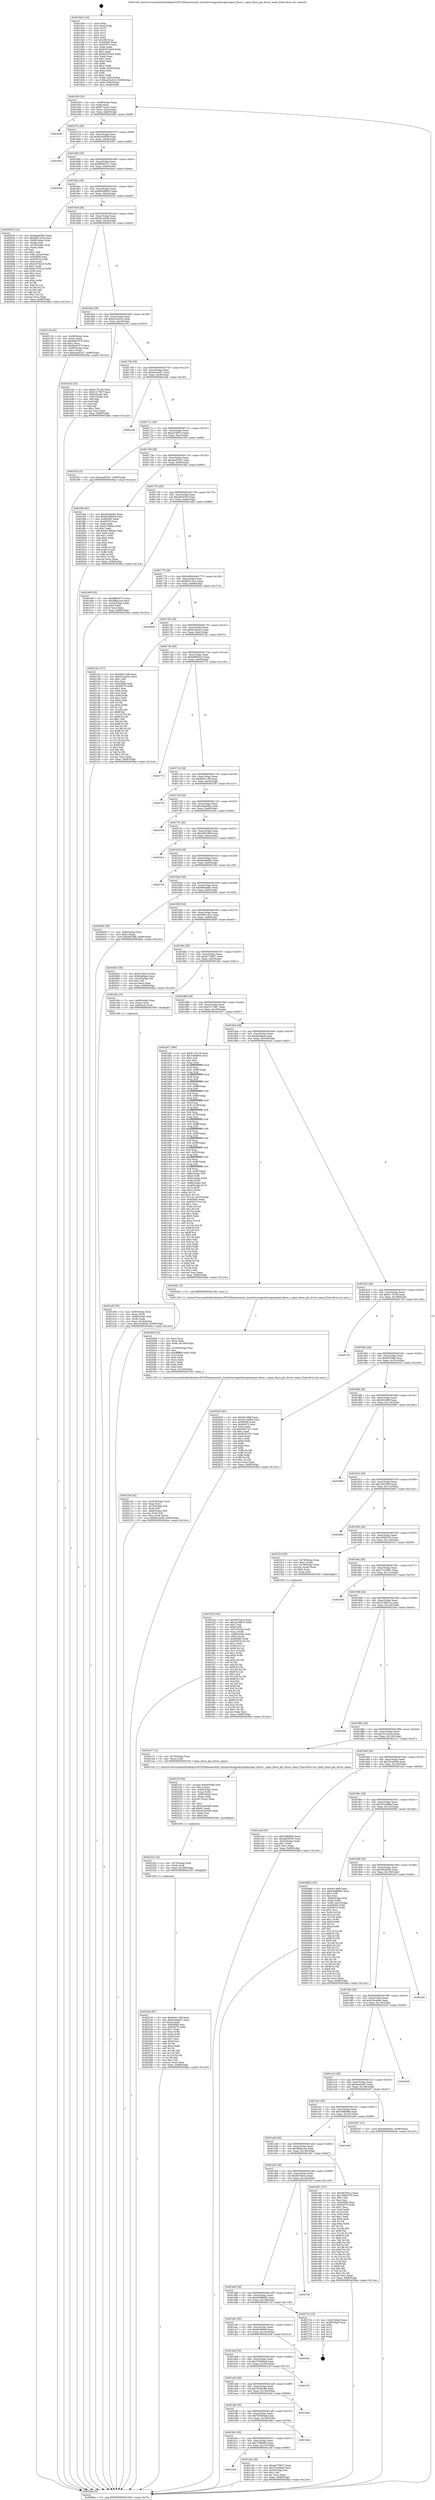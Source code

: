digraph "0x4015e0" {
  label = "0x4015e0 (/mnt/c/Users/mathe/Desktop/tcc/POCII/binaries/extr_linuxdriversgpudrmvgemvgem_fence.c_vgem_fence_get_driver_name_Final-ollvm.out::main(0))"
  labelloc = "t"
  node[shape=record]

  Entry [label="",width=0.3,height=0.3,shape=circle,fillcolor=black,style=filled]
  "0x401654" [label="{
     0x401654 [32]\l
     | [instrs]\l
     &nbsp;&nbsp;0x401654 \<+6\>: mov -0x98(%rbp),%eax\l
     &nbsp;&nbsp;0x40165a \<+2\>: mov %eax,%ecx\l
     &nbsp;&nbsp;0x40165c \<+6\>: sub $0x877eca01,%ecx\l
     &nbsp;&nbsp;0x401662 \<+6\>: mov %eax,-0xac(%rbp)\l
     &nbsp;&nbsp;0x401668 \<+6\>: mov %ecx,-0xb0(%rbp)\l
     &nbsp;&nbsp;0x40166e \<+6\>: je 00000000004024d9 \<main+0xef9\>\l
  }"]
  "0x4024d9" [label="{
     0x4024d9\l
  }", style=dashed]
  "0x401674" [label="{
     0x401674 [28]\l
     | [instrs]\l
     &nbsp;&nbsp;0x401674 \<+5\>: jmp 0000000000401679 \<main+0x99\>\l
     &nbsp;&nbsp;0x401679 \<+6\>: mov -0xac(%rbp),%eax\l
     &nbsp;&nbsp;0x40167f \<+5\>: sub $0x8ce05938,%eax\l
     &nbsp;&nbsp;0x401684 \<+6\>: mov %eax,-0xb4(%rbp)\l
     &nbsp;&nbsp;0x40168a \<+6\>: je 0000000000402562 \<main+0xf82\>\l
  }"]
  Exit [label="",width=0.3,height=0.3,shape=circle,fillcolor=black,style=filled,peripheries=2]
  "0x402562" [label="{
     0x402562\l
  }", style=dashed]
  "0x401690" [label="{
     0x401690 [28]\l
     | [instrs]\l
     &nbsp;&nbsp;0x401690 \<+5\>: jmp 0000000000401695 \<main+0xb5\>\l
     &nbsp;&nbsp;0x401695 \<+6\>: mov -0xac(%rbp),%eax\l
     &nbsp;&nbsp;0x40169b \<+5\>: sub $0x989047c7,%eax\l
     &nbsp;&nbsp;0x4016a0 \<+6\>: mov %eax,-0xb8(%rbp)\l
     &nbsp;&nbsp;0x4016a6 \<+6\>: je 00000000004024ca \<main+0xeea\>\l
  }"]
  "0x402240" [label="{
     0x402240 [87]\l
     | [instrs]\l
     &nbsp;&nbsp;0x402240 \<+5\>: mov $0xbfcb1198,%eax\l
     &nbsp;&nbsp;0x402245 \<+5\>: mov $0x4ecbeb67,%ecx\l
     &nbsp;&nbsp;0x40224a \<+2\>: xor %edx,%edx\l
     &nbsp;&nbsp;0x40224c \<+7\>: mov 0x405060,%esi\l
     &nbsp;&nbsp;0x402253 \<+8\>: mov 0x405070,%r8d\l
     &nbsp;&nbsp;0x40225b \<+3\>: sub $0x1,%edx\l
     &nbsp;&nbsp;0x40225e \<+3\>: mov %esi,%r9d\l
     &nbsp;&nbsp;0x402261 \<+3\>: add %edx,%r9d\l
     &nbsp;&nbsp;0x402264 \<+4\>: imul %r9d,%esi\l
     &nbsp;&nbsp;0x402268 \<+3\>: and $0x1,%esi\l
     &nbsp;&nbsp;0x40226b \<+3\>: cmp $0x0,%esi\l
     &nbsp;&nbsp;0x40226e \<+4\>: sete %r10b\l
     &nbsp;&nbsp;0x402272 \<+4\>: cmp $0xa,%r8d\l
     &nbsp;&nbsp;0x402276 \<+4\>: setl %r11b\l
     &nbsp;&nbsp;0x40227a \<+3\>: mov %r10b,%bl\l
     &nbsp;&nbsp;0x40227d \<+3\>: and %r11b,%bl\l
     &nbsp;&nbsp;0x402280 \<+3\>: xor %r11b,%r10b\l
     &nbsp;&nbsp;0x402283 \<+3\>: or %r10b,%bl\l
     &nbsp;&nbsp;0x402286 \<+3\>: test $0x1,%bl\l
     &nbsp;&nbsp;0x402289 \<+3\>: cmovne %ecx,%eax\l
     &nbsp;&nbsp;0x40228c \<+6\>: mov %eax,-0x98(%rbp)\l
     &nbsp;&nbsp;0x402292 \<+5\>: jmp 00000000004028ae \<main+0x12ce\>\l
  }"]
  "0x4024ca" [label="{
     0x4024ca\l
  }", style=dashed]
  "0x4016ac" [label="{
     0x4016ac [28]\l
     | [instrs]\l
     &nbsp;&nbsp;0x4016ac \<+5\>: jmp 00000000004016b1 \<main+0xd1\>\l
     &nbsp;&nbsp;0x4016b1 \<+6\>: mov -0xac(%rbp),%eax\l
     &nbsp;&nbsp;0x4016b7 \<+5\>: sub $0x9b3d8628,%eax\l
     &nbsp;&nbsp;0x4016bc \<+6\>: mov %eax,-0xbc(%rbp)\l
     &nbsp;&nbsp;0x4016c2 \<+6\>: je 0000000000402039 \<main+0xa59\>\l
  }"]
  "0x40222e" [label="{
     0x40222e [18]\l
     | [instrs]\l
     &nbsp;&nbsp;0x40222e \<+4\>: mov -0x70(%rbp),%rdi\l
     &nbsp;&nbsp;0x402232 \<+3\>: mov (%rdi),%rdi\l
     &nbsp;&nbsp;0x402235 \<+6\>: mov %eax,-0x168(%rbp)\l
     &nbsp;&nbsp;0x40223b \<+5\>: call 0000000000401030 \<free@plt\>\l
     | [calls]\l
     &nbsp;&nbsp;0x401030 \{1\} (unknown)\l
  }"]
  "0x402039" [label="{
     0x402039 [122]\l
     | [instrs]\l
     &nbsp;&nbsp;0x402039 \<+5\>: mov $0xd4ad8392,%eax\l
     &nbsp;&nbsp;0x40203e \<+5\>: mov $0xd991181e,%ecx\l
     &nbsp;&nbsp;0x402043 \<+4\>: mov -0x68(%rbp),%rdx\l
     &nbsp;&nbsp;0x402047 \<+2\>: mov (%rdx),%esi\l
     &nbsp;&nbsp;0x402049 \<+4\>: mov -0x78(%rbp),%rdx\l
     &nbsp;&nbsp;0x40204d \<+2\>: cmp (%rdx),%esi\l
     &nbsp;&nbsp;0x40204f \<+4\>: setl %dil\l
     &nbsp;&nbsp;0x402053 \<+4\>: and $0x1,%dil\l
     &nbsp;&nbsp;0x402057 \<+4\>: mov %dil,-0x2e(%rbp)\l
     &nbsp;&nbsp;0x40205b \<+7\>: mov 0x405060,%esi\l
     &nbsp;&nbsp;0x402062 \<+8\>: mov 0x405070,%r8d\l
     &nbsp;&nbsp;0x40206a \<+3\>: mov %esi,%r9d\l
     &nbsp;&nbsp;0x40206d \<+7\>: sub $0xd107bc32,%r9d\l
     &nbsp;&nbsp;0x402074 \<+4\>: sub $0x1,%r9d\l
     &nbsp;&nbsp;0x402078 \<+7\>: add $0xd107bc32,%r9d\l
     &nbsp;&nbsp;0x40207f \<+4\>: imul %r9d,%esi\l
     &nbsp;&nbsp;0x402083 \<+3\>: and $0x1,%esi\l
     &nbsp;&nbsp;0x402086 \<+3\>: cmp $0x0,%esi\l
     &nbsp;&nbsp;0x402089 \<+4\>: sete %dil\l
     &nbsp;&nbsp;0x40208d \<+4\>: cmp $0xa,%r8d\l
     &nbsp;&nbsp;0x402091 \<+4\>: setl %r10b\l
     &nbsp;&nbsp;0x402095 \<+3\>: mov %dil,%r11b\l
     &nbsp;&nbsp;0x402098 \<+3\>: and %r10b,%r11b\l
     &nbsp;&nbsp;0x40209b \<+3\>: xor %r10b,%dil\l
     &nbsp;&nbsp;0x40209e \<+3\>: or %dil,%r11b\l
     &nbsp;&nbsp;0x4020a1 \<+4\>: test $0x1,%r11b\l
     &nbsp;&nbsp;0x4020a5 \<+3\>: cmovne %ecx,%eax\l
     &nbsp;&nbsp;0x4020a8 \<+6\>: mov %eax,-0x98(%rbp)\l
     &nbsp;&nbsp;0x4020ae \<+5\>: jmp 00000000004028ae \<main+0x12ce\>\l
  }"]
  "0x4016c8" [label="{
     0x4016c8 [28]\l
     | [instrs]\l
     &nbsp;&nbsp;0x4016c8 \<+5\>: jmp 00000000004016cd \<main+0xed\>\l
     &nbsp;&nbsp;0x4016cd \<+6\>: mov -0xac(%rbp),%eax\l
     &nbsp;&nbsp;0x4016d3 \<+5\>: sub $0x9ec3acf6,%eax\l
     &nbsp;&nbsp;0x4016d8 \<+6\>: mov %eax,-0xc0(%rbp)\l
     &nbsp;&nbsp;0x4016de \<+6\>: je 0000000000402134 \<main+0xb54\>\l
  }"]
  "0x4021f3" [label="{
     0x4021f3 [59]\l
     | [instrs]\l
     &nbsp;&nbsp;0x4021f3 \<+10\>: movabs $0x4030db,%rdi\l
     &nbsp;&nbsp;0x4021fd \<+5\>: mov $0x1a,%ecx\l
     &nbsp;&nbsp;0x402202 \<+4\>: mov -0x60(%rbp),%rdx\l
     &nbsp;&nbsp;0x402206 \<+3\>: mov %rax,(%rdx)\l
     &nbsp;&nbsp;0x402209 \<+4\>: mov -0x60(%rbp),%rax\l
     &nbsp;&nbsp;0x40220d \<+3\>: mov (%rax),%rax\l
     &nbsp;&nbsp;0x402210 \<+3\>: movsbl (%rax),%eax\l
     &nbsp;&nbsp;0x402213 \<+1\>: cltd\l
     &nbsp;&nbsp;0x402214 \<+2\>: idiv %ecx\l
     &nbsp;&nbsp;0x402216 \<+6\>: sub $0xe425b4d9,%edx\l
     &nbsp;&nbsp;0x40221c \<+3\>: add $0x61,%edx\l
     &nbsp;&nbsp;0x40221f \<+6\>: add $0xe425b4d9,%edx\l
     &nbsp;&nbsp;0x402225 \<+2\>: mov %edx,%esi\l
     &nbsp;&nbsp;0x402227 \<+2\>: mov $0x0,%al\l
     &nbsp;&nbsp;0x402229 \<+5\>: call 0000000000401040 \<printf@plt\>\l
     | [calls]\l
     &nbsp;&nbsp;0x401040 \{1\} (unknown)\l
  }"]
  "0x402134" [label="{
     0x402134 [42]\l
     | [instrs]\l
     &nbsp;&nbsp;0x402134 \<+4\>: mov -0x68(%rbp),%rax\l
     &nbsp;&nbsp;0x402138 \<+2\>: mov (%rax),%ecx\l
     &nbsp;&nbsp;0x40213a \<+6\>: sub $0xb8a97675,%ecx\l
     &nbsp;&nbsp;0x402140 \<+3\>: add $0x1,%ecx\l
     &nbsp;&nbsp;0x402143 \<+6\>: add $0xb8a97675,%ecx\l
     &nbsp;&nbsp;0x402149 \<+4\>: mov -0x68(%rbp),%rax\l
     &nbsp;&nbsp;0x40214d \<+2\>: mov %ecx,(%rax)\l
     &nbsp;&nbsp;0x40214f \<+10\>: movl $0xaaa05247,-0x98(%rbp)\l
     &nbsp;&nbsp;0x402159 \<+5\>: jmp 00000000004028ae \<main+0x12ce\>\l
  }"]
  "0x4016e4" [label="{
     0x4016e4 [28]\l
     | [instrs]\l
     &nbsp;&nbsp;0x4016e4 \<+5\>: jmp 00000000004016e9 \<main+0x109\>\l
     &nbsp;&nbsp;0x4016e9 \<+6\>: mov -0xac(%rbp),%eax\l
     &nbsp;&nbsp;0x4016ef \<+5\>: sub $0xa23ca5c4,%eax\l
     &nbsp;&nbsp;0x4016f4 \<+6\>: mov %eax,-0xc4(%rbp)\l
     &nbsp;&nbsp;0x4016fa \<+6\>: je 0000000000401b32 \<main+0x552\>\l
  }"]
  "0x40210a" [label="{
     0x40210a [42]\l
     | [instrs]\l
     &nbsp;&nbsp;0x40210a \<+6\>: mov -0x164(%rbp),%ecx\l
     &nbsp;&nbsp;0x402110 \<+3\>: imul %eax,%ecx\l
     &nbsp;&nbsp;0x402113 \<+4\>: mov -0x70(%rbp),%r8\l
     &nbsp;&nbsp;0x402117 \<+3\>: mov (%r8),%r8\l
     &nbsp;&nbsp;0x40211a \<+4\>: mov -0x68(%rbp),%r9\l
     &nbsp;&nbsp;0x40211e \<+3\>: movslq (%r9),%r9\l
     &nbsp;&nbsp;0x402121 \<+4\>: mov %ecx,(%r8,%r9,4)\l
     &nbsp;&nbsp;0x402125 \<+10\>: movl $0x9ec3acf6,-0x98(%rbp)\l
     &nbsp;&nbsp;0x40212f \<+5\>: jmp 00000000004028ae \<main+0x12ce\>\l
  }"]
  "0x401b32" [label="{
     0x401b32 [53]\l
     | [instrs]\l
     &nbsp;&nbsp;0x401b32 \<+5\>: mov $0xfc17b138,%eax\l
     &nbsp;&nbsp;0x401b37 \<+5\>: mov $0xf1317687,%ecx\l
     &nbsp;&nbsp;0x401b3c \<+6\>: mov -0x92(%rbp),%dl\l
     &nbsp;&nbsp;0x401b42 \<+7\>: mov -0x91(%rbp),%sil\l
     &nbsp;&nbsp;0x401b49 \<+3\>: mov %dl,%dil\l
     &nbsp;&nbsp;0x401b4c \<+3\>: and %sil,%dil\l
     &nbsp;&nbsp;0x401b4f \<+3\>: xor %sil,%dl\l
     &nbsp;&nbsp;0x401b52 \<+3\>: or %dl,%dil\l
     &nbsp;&nbsp;0x401b55 \<+4\>: test $0x1,%dil\l
     &nbsp;&nbsp;0x401b59 \<+3\>: cmovne %ecx,%eax\l
     &nbsp;&nbsp;0x401b5c \<+6\>: mov %eax,-0x98(%rbp)\l
     &nbsp;&nbsp;0x401b62 \<+5\>: jmp 00000000004028ae \<main+0x12ce\>\l
  }"]
  "0x401700" [label="{
     0x401700 [28]\l
     | [instrs]\l
     &nbsp;&nbsp;0x401700 \<+5\>: jmp 0000000000401705 \<main+0x125\>\l
     &nbsp;&nbsp;0x401705 \<+6\>: mov -0xac(%rbp),%eax\l
     &nbsp;&nbsp;0x40170b \<+5\>: sub $0xa4ec5e47,%eax\l
     &nbsp;&nbsp;0x401710 \<+6\>: mov %eax,-0xc8(%rbp)\l
     &nbsp;&nbsp;0x401716 \<+6\>: je 00000000004022a6 \<main+0xcc6\>\l
  }"]
  "0x4028ae" [label="{
     0x4028ae [5]\l
     | [instrs]\l
     &nbsp;&nbsp;0x4028ae \<+5\>: jmp 0000000000401654 \<main+0x74\>\l
  }"]
  "0x4015e0" [label="{
     0x4015e0 [116]\l
     | [instrs]\l
     &nbsp;&nbsp;0x4015e0 \<+1\>: push %rbp\l
     &nbsp;&nbsp;0x4015e1 \<+3\>: mov %rsp,%rbp\l
     &nbsp;&nbsp;0x4015e4 \<+2\>: push %r15\l
     &nbsp;&nbsp;0x4015e6 \<+2\>: push %r14\l
     &nbsp;&nbsp;0x4015e8 \<+2\>: push %r13\l
     &nbsp;&nbsp;0x4015ea \<+2\>: push %r12\l
     &nbsp;&nbsp;0x4015ec \<+1\>: push %rbx\l
     &nbsp;&nbsp;0x4015ed \<+7\>: sub $0x188,%rsp\l
     &nbsp;&nbsp;0x4015f4 \<+7\>: mov 0x405060,%eax\l
     &nbsp;&nbsp;0x4015fb \<+7\>: mov 0x405070,%ecx\l
     &nbsp;&nbsp;0x401602 \<+2\>: mov %eax,%edx\l
     &nbsp;&nbsp;0x401604 \<+6\>: sub $0x82533dc9,%edx\l
     &nbsp;&nbsp;0x40160a \<+3\>: sub $0x1,%edx\l
     &nbsp;&nbsp;0x40160d \<+6\>: add $0x82533dc9,%edx\l
     &nbsp;&nbsp;0x401613 \<+3\>: imul %edx,%eax\l
     &nbsp;&nbsp;0x401616 \<+3\>: and $0x1,%eax\l
     &nbsp;&nbsp;0x401619 \<+3\>: cmp $0x0,%eax\l
     &nbsp;&nbsp;0x40161c \<+4\>: sete %r8b\l
     &nbsp;&nbsp;0x401620 \<+4\>: and $0x1,%r8b\l
     &nbsp;&nbsp;0x401624 \<+7\>: mov %r8b,-0x92(%rbp)\l
     &nbsp;&nbsp;0x40162b \<+3\>: cmp $0xa,%ecx\l
     &nbsp;&nbsp;0x40162e \<+4\>: setl %r8b\l
     &nbsp;&nbsp;0x401632 \<+4\>: and $0x1,%r8b\l
     &nbsp;&nbsp;0x401636 \<+7\>: mov %r8b,-0x91(%rbp)\l
     &nbsp;&nbsp;0x40163d \<+10\>: movl $0xa23ca5c4,-0x98(%rbp)\l
     &nbsp;&nbsp;0x401647 \<+6\>: mov %edi,-0x9c(%rbp)\l
     &nbsp;&nbsp;0x40164d \<+7\>: mov %rsi,-0xa8(%rbp)\l
  }"]
  "0x4020d6" [label="{
     0x4020d6 [52]\l
     | [instrs]\l
     &nbsp;&nbsp;0x4020d6 \<+2\>: xor %ecx,%ecx\l
     &nbsp;&nbsp;0x4020d8 \<+5\>: mov $0x2,%edx\l
     &nbsp;&nbsp;0x4020dd \<+6\>: mov %edx,-0x160(%rbp)\l
     &nbsp;&nbsp;0x4020e3 \<+1\>: cltd\l
     &nbsp;&nbsp;0x4020e4 \<+6\>: mov -0x160(%rbp),%esi\l
     &nbsp;&nbsp;0x4020ea \<+2\>: idiv %esi\l
     &nbsp;&nbsp;0x4020ec \<+6\>: imul $0xfffffffe,%edx,%edx\l
     &nbsp;&nbsp;0x4020f2 \<+2\>: mov %ecx,%edi\l
     &nbsp;&nbsp;0x4020f4 \<+2\>: sub %edx,%edi\l
     &nbsp;&nbsp;0x4020f6 \<+2\>: mov %ecx,%edx\l
     &nbsp;&nbsp;0x4020f8 \<+3\>: sub $0x1,%edx\l
     &nbsp;&nbsp;0x4020fb \<+2\>: add %edx,%edi\l
     &nbsp;&nbsp;0x4020fd \<+2\>: sub %edi,%ecx\l
     &nbsp;&nbsp;0x4020ff \<+6\>: mov %ecx,-0x164(%rbp)\l
     &nbsp;&nbsp;0x402105 \<+5\>: call 0000000000401160 \<next_i\>\l
     | [calls]\l
     &nbsp;&nbsp;0x401160 \{1\} (/mnt/c/Users/mathe/Desktop/tcc/POCII/binaries/extr_linuxdriversgpudrmvgemvgem_fence.c_vgem_fence_get_driver_name_Final-ollvm.out::next_i)\l
  }"]
  "0x4022a6" [label="{
     0x4022a6\l
  }", style=dashed]
  "0x40171c" [label="{
     0x40171c [28]\l
     | [instrs]\l
     &nbsp;&nbsp;0x40171c \<+5\>: jmp 0000000000401721 \<main+0x141\>\l
     &nbsp;&nbsp;0x401721 \<+6\>: mov -0xac(%rbp),%eax\l
     &nbsp;&nbsp;0x401727 \<+5\>: sub $0xaa7fd87e,%eax\l
     &nbsp;&nbsp;0x40172c \<+6\>: mov %eax,-0xcc(%rbp)\l
     &nbsp;&nbsp;0x401732 \<+6\>: je 0000000000401fcf \<main+0x9ef\>\l
  }"]
  "0x401f2d" [label="{
     0x401f2d [162]\l
     | [instrs]\l
     &nbsp;&nbsp;0x401f2d \<+5\>: mov $0x5fe7bb1a,%ecx\l
     &nbsp;&nbsp;0x401f32 \<+5\>: mov $0xaa7fd87e,%edx\l
     &nbsp;&nbsp;0x401f37 \<+3\>: mov $0x1,%sil\l
     &nbsp;&nbsp;0x401f3a \<+3\>: xor %r8d,%r8d\l
     &nbsp;&nbsp;0x401f3d \<+4\>: mov -0x70(%rbp),%rdi\l
     &nbsp;&nbsp;0x401f41 \<+3\>: mov %rax,(%rdi)\l
     &nbsp;&nbsp;0x401f44 \<+4\>: mov -0x68(%rbp),%rax\l
     &nbsp;&nbsp;0x401f48 \<+6\>: movl $0x0,(%rax)\l
     &nbsp;&nbsp;0x401f4e \<+8\>: mov 0x405060,%r9d\l
     &nbsp;&nbsp;0x401f56 \<+8\>: mov 0x405070,%r10d\l
     &nbsp;&nbsp;0x401f5e \<+4\>: sub $0x1,%r8d\l
     &nbsp;&nbsp;0x401f62 \<+3\>: mov %r9d,%r11d\l
     &nbsp;&nbsp;0x401f65 \<+3\>: add %r8d,%r11d\l
     &nbsp;&nbsp;0x401f68 \<+4\>: imul %r11d,%r9d\l
     &nbsp;&nbsp;0x401f6c \<+4\>: and $0x1,%r9d\l
     &nbsp;&nbsp;0x401f70 \<+4\>: cmp $0x0,%r9d\l
     &nbsp;&nbsp;0x401f74 \<+3\>: sete %bl\l
     &nbsp;&nbsp;0x401f77 \<+4\>: cmp $0xa,%r10d\l
     &nbsp;&nbsp;0x401f7b \<+4\>: setl %r14b\l
     &nbsp;&nbsp;0x401f7f \<+3\>: mov %bl,%r15b\l
     &nbsp;&nbsp;0x401f82 \<+4\>: xor $0xff,%r15b\l
     &nbsp;&nbsp;0x401f86 \<+3\>: mov %r14b,%r12b\l
     &nbsp;&nbsp;0x401f89 \<+4\>: xor $0xff,%r12b\l
     &nbsp;&nbsp;0x401f8d \<+4\>: xor $0x1,%sil\l
     &nbsp;&nbsp;0x401f91 \<+3\>: mov %r15b,%r13b\l
     &nbsp;&nbsp;0x401f94 \<+4\>: and $0xff,%r13b\l
     &nbsp;&nbsp;0x401f98 \<+3\>: and %sil,%bl\l
     &nbsp;&nbsp;0x401f9b \<+3\>: mov %r12b,%al\l
     &nbsp;&nbsp;0x401f9e \<+2\>: and $0xff,%al\l
     &nbsp;&nbsp;0x401fa0 \<+3\>: and %sil,%r14b\l
     &nbsp;&nbsp;0x401fa3 \<+3\>: or %bl,%r13b\l
     &nbsp;&nbsp;0x401fa6 \<+3\>: or %r14b,%al\l
     &nbsp;&nbsp;0x401fa9 \<+3\>: xor %al,%r13b\l
     &nbsp;&nbsp;0x401fac \<+3\>: or %r12b,%r15b\l
     &nbsp;&nbsp;0x401faf \<+4\>: xor $0xff,%r15b\l
     &nbsp;&nbsp;0x401fb3 \<+4\>: or $0x1,%sil\l
     &nbsp;&nbsp;0x401fb7 \<+3\>: and %sil,%r15b\l
     &nbsp;&nbsp;0x401fba \<+3\>: or %r15b,%r13b\l
     &nbsp;&nbsp;0x401fbd \<+4\>: test $0x1,%r13b\l
     &nbsp;&nbsp;0x401fc1 \<+3\>: cmovne %edx,%ecx\l
     &nbsp;&nbsp;0x401fc4 \<+6\>: mov %ecx,-0x98(%rbp)\l
     &nbsp;&nbsp;0x401fca \<+5\>: jmp 00000000004028ae \<main+0x12ce\>\l
  }"]
  "0x401fcf" [label="{
     0x401fcf [15]\l
     | [instrs]\l
     &nbsp;&nbsp;0x401fcf \<+10\>: movl $0xaaa05247,-0x98(%rbp)\l
     &nbsp;&nbsp;0x401fd9 \<+5\>: jmp 00000000004028ae \<main+0x12ce\>\l
  }"]
  "0x401738" [label="{
     0x401738 [28]\l
     | [instrs]\l
     &nbsp;&nbsp;0x401738 \<+5\>: jmp 000000000040173d \<main+0x15d\>\l
     &nbsp;&nbsp;0x40173d \<+6\>: mov -0xac(%rbp),%eax\l
     &nbsp;&nbsp;0x401743 \<+5\>: sub $0xaaa05247,%eax\l
     &nbsp;&nbsp;0x401748 \<+6\>: mov %eax,-0xd0(%rbp)\l
     &nbsp;&nbsp;0x40174e \<+6\>: je 0000000000401fde \<main+0x9fe\>\l
  }"]
  "0x401e0f" [label="{
     0x401e0f [30]\l
     | [instrs]\l
     &nbsp;&nbsp;0x401e0f \<+4\>: mov -0x80(%rbp),%rdi\l
     &nbsp;&nbsp;0x401e13 \<+2\>: mov %eax,(%rdi)\l
     &nbsp;&nbsp;0x401e15 \<+4\>: mov -0x80(%rbp),%rdi\l
     &nbsp;&nbsp;0x401e19 \<+2\>: mov (%rdi),%eax\l
     &nbsp;&nbsp;0x401e1b \<+3\>: mov %eax,-0x34(%rbp)\l
     &nbsp;&nbsp;0x401e1e \<+10\>: movl $0x33ce659e,-0x98(%rbp)\l
     &nbsp;&nbsp;0x401e28 \<+5\>: jmp 00000000004028ae \<main+0x12ce\>\l
  }"]
  "0x401fde" [label="{
     0x401fde [91]\l
     | [instrs]\l
     &nbsp;&nbsp;0x401fde \<+5\>: mov $0xd4ad8392,%eax\l
     &nbsp;&nbsp;0x401fe3 \<+5\>: mov $0x9b3d8628,%ecx\l
     &nbsp;&nbsp;0x401fe8 \<+7\>: mov 0x405060,%edx\l
     &nbsp;&nbsp;0x401fef \<+7\>: mov 0x405070,%esi\l
     &nbsp;&nbsp;0x401ff6 \<+2\>: mov %edx,%edi\l
     &nbsp;&nbsp;0x401ff8 \<+6\>: sub $0xb27890ae,%edi\l
     &nbsp;&nbsp;0x401ffe \<+3\>: sub $0x1,%edi\l
     &nbsp;&nbsp;0x402001 \<+6\>: add $0xb27890ae,%edi\l
     &nbsp;&nbsp;0x402007 \<+3\>: imul %edi,%edx\l
     &nbsp;&nbsp;0x40200a \<+3\>: and $0x1,%edx\l
     &nbsp;&nbsp;0x40200d \<+3\>: cmp $0x0,%edx\l
     &nbsp;&nbsp;0x402010 \<+4\>: sete %r8b\l
     &nbsp;&nbsp;0x402014 \<+3\>: cmp $0xa,%esi\l
     &nbsp;&nbsp;0x402017 \<+4\>: setl %r9b\l
     &nbsp;&nbsp;0x40201b \<+3\>: mov %r8b,%r10b\l
     &nbsp;&nbsp;0x40201e \<+3\>: and %r9b,%r10b\l
     &nbsp;&nbsp;0x402021 \<+3\>: xor %r9b,%r8b\l
     &nbsp;&nbsp;0x402024 \<+3\>: or %r8b,%r10b\l
     &nbsp;&nbsp;0x402027 \<+4\>: test $0x1,%r10b\l
     &nbsp;&nbsp;0x40202b \<+3\>: cmovne %ecx,%eax\l
     &nbsp;&nbsp;0x40202e \<+6\>: mov %eax,-0x98(%rbp)\l
     &nbsp;&nbsp;0x402034 \<+5\>: jmp 00000000004028ae \<main+0x12ce\>\l
  }"]
  "0x401754" [label="{
     0x401754 [28]\l
     | [instrs]\l
     &nbsp;&nbsp;0x401754 \<+5\>: jmp 0000000000401759 \<main+0x179\>\l
     &nbsp;&nbsp;0x401759 \<+6\>: mov -0xac(%rbp),%eax\l
     &nbsp;&nbsp;0x40175f \<+5\>: sub $0xadf16355,%eax\l
     &nbsp;&nbsp;0x401764 \<+6\>: mov %eax,-0xd4(%rbp)\l
     &nbsp;&nbsp;0x40176a \<+6\>: je 0000000000401e69 \<main+0x889\>\l
  }"]
  "0x401b28" [label="{
     0x401b28\l
  }", style=dashed]
  "0x401e69" [label="{
     0x401e69 [30]\l
     | [instrs]\l
     &nbsp;&nbsp;0x401e69 \<+5\>: mov $0x989047c7,%eax\l
     &nbsp;&nbsp;0x401e6e \<+5\>: mov $0x5f6ba1da,%ecx\l
     &nbsp;&nbsp;0x401e73 \<+3\>: mov -0x34(%rbp),%edx\l
     &nbsp;&nbsp;0x401e76 \<+3\>: cmp $0x0,%edx\l
     &nbsp;&nbsp;0x401e79 \<+3\>: cmove %ecx,%eax\l
     &nbsp;&nbsp;0x401e7c \<+6\>: mov %eax,-0x98(%rbp)\l
     &nbsp;&nbsp;0x401e82 \<+5\>: jmp 00000000004028ae \<main+0x12ce\>\l
  }"]
  "0x401770" [label="{
     0x401770 [28]\l
     | [instrs]\l
     &nbsp;&nbsp;0x401770 \<+5\>: jmp 0000000000401775 \<main+0x195\>\l
     &nbsp;&nbsp;0x401775 \<+6\>: mov -0xac(%rbp),%eax\l
     &nbsp;&nbsp;0x40177b \<+5\>: sub $0xb8211b1b,%eax\l
     &nbsp;&nbsp;0x401780 \<+6\>: mov %eax,-0xd8(%rbp)\l
     &nbsp;&nbsp;0x401786 \<+6\>: je 000000000040285d \<main+0x127d\>\l
  }"]
  "0x401cd5" [label="{
     0x401cd5 [30]\l
     | [instrs]\l
     &nbsp;&nbsp;0x401cd5 \<+5\>: mov $0xeb778827,%eax\l
     &nbsp;&nbsp;0x401cda \<+5\>: mov $0x75304ba8,%ecx\l
     &nbsp;&nbsp;0x401cdf \<+3\>: mov -0x35(%rbp),%dl\l
     &nbsp;&nbsp;0x401ce2 \<+3\>: test $0x1,%dl\l
     &nbsp;&nbsp;0x401ce5 \<+3\>: cmovne %ecx,%eax\l
     &nbsp;&nbsp;0x401ce8 \<+6\>: mov %eax,-0x98(%rbp)\l
     &nbsp;&nbsp;0x401cee \<+5\>: jmp 00000000004028ae \<main+0x12ce\>\l
  }"]
  "0x40285d" [label="{
     0x40285d\l
  }", style=dashed]
  "0x40178c" [label="{
     0x40178c [28]\l
     | [instrs]\l
     &nbsp;&nbsp;0x40178c \<+5\>: jmp 0000000000401791 \<main+0x1b1\>\l
     &nbsp;&nbsp;0x401791 \<+6\>: mov -0xac(%rbp),%eax\l
     &nbsp;&nbsp;0x401797 \<+5\>: sub $0xbc53ecc2,%eax\l
     &nbsp;&nbsp;0x40179c \<+6\>: mov %eax,-0xdc(%rbp)\l
     &nbsp;&nbsp;0x4017a2 \<+6\>: je 000000000040215e \<main+0xb7e\>\l
  }"]
  "0x401b0c" [label="{
     0x401b0c [28]\l
     | [instrs]\l
     &nbsp;&nbsp;0x401b0c \<+5\>: jmp 0000000000401b11 \<main+0x531\>\l
     &nbsp;&nbsp;0x401b11 \<+6\>: mov -0xac(%rbp),%eax\l
     &nbsp;&nbsp;0x401b17 \<+5\>: sub $0x7cf9b904,%eax\l
     &nbsp;&nbsp;0x401b1c \<+6\>: mov %eax,-0x15c(%rbp)\l
     &nbsp;&nbsp;0x401b22 \<+6\>: je 0000000000401cd5 \<main+0x6f5\>\l
  }"]
  "0x40215e" [label="{
     0x40215e [137]\l
     | [instrs]\l
     &nbsp;&nbsp;0x40215e \<+5\>: mov $0xbfcb1198,%eax\l
     &nbsp;&nbsp;0x402163 \<+5\>: mov $0x221ae524,%ecx\l
     &nbsp;&nbsp;0x402168 \<+2\>: mov $0x1,%dl\l
     &nbsp;&nbsp;0x40216a \<+2\>: xor %esi,%esi\l
     &nbsp;&nbsp;0x40216c \<+7\>: mov 0x405060,%edi\l
     &nbsp;&nbsp;0x402173 \<+8\>: mov 0x405070,%r8d\l
     &nbsp;&nbsp;0x40217b \<+3\>: sub $0x1,%esi\l
     &nbsp;&nbsp;0x40217e \<+3\>: mov %edi,%r9d\l
     &nbsp;&nbsp;0x402181 \<+3\>: add %esi,%r9d\l
     &nbsp;&nbsp;0x402184 \<+4\>: imul %r9d,%edi\l
     &nbsp;&nbsp;0x402188 \<+3\>: and $0x1,%edi\l
     &nbsp;&nbsp;0x40218b \<+3\>: cmp $0x0,%edi\l
     &nbsp;&nbsp;0x40218e \<+4\>: sete %r10b\l
     &nbsp;&nbsp;0x402192 \<+4\>: cmp $0xa,%r8d\l
     &nbsp;&nbsp;0x402196 \<+4\>: setl %r11b\l
     &nbsp;&nbsp;0x40219a \<+3\>: mov %r10b,%bl\l
     &nbsp;&nbsp;0x40219d \<+3\>: xor $0xff,%bl\l
     &nbsp;&nbsp;0x4021a0 \<+3\>: mov %r11b,%r14b\l
     &nbsp;&nbsp;0x4021a3 \<+4\>: xor $0xff,%r14b\l
     &nbsp;&nbsp;0x4021a7 \<+3\>: xor $0x1,%dl\l
     &nbsp;&nbsp;0x4021aa \<+3\>: mov %bl,%r15b\l
     &nbsp;&nbsp;0x4021ad \<+4\>: and $0xff,%r15b\l
     &nbsp;&nbsp;0x4021b1 \<+3\>: and %dl,%r10b\l
     &nbsp;&nbsp;0x4021b4 \<+3\>: mov %r14b,%r12b\l
     &nbsp;&nbsp;0x4021b7 \<+4\>: and $0xff,%r12b\l
     &nbsp;&nbsp;0x4021bb \<+3\>: and %dl,%r11b\l
     &nbsp;&nbsp;0x4021be \<+3\>: or %r10b,%r15b\l
     &nbsp;&nbsp;0x4021c1 \<+3\>: or %r11b,%r12b\l
     &nbsp;&nbsp;0x4021c4 \<+3\>: xor %r12b,%r15b\l
     &nbsp;&nbsp;0x4021c7 \<+3\>: or %r14b,%bl\l
     &nbsp;&nbsp;0x4021ca \<+3\>: xor $0xff,%bl\l
     &nbsp;&nbsp;0x4021cd \<+3\>: or $0x1,%dl\l
     &nbsp;&nbsp;0x4021d0 \<+2\>: and %dl,%bl\l
     &nbsp;&nbsp;0x4021d2 \<+3\>: or %bl,%r15b\l
     &nbsp;&nbsp;0x4021d5 \<+4\>: test $0x1,%r15b\l
     &nbsp;&nbsp;0x4021d9 \<+3\>: cmovne %ecx,%eax\l
     &nbsp;&nbsp;0x4021dc \<+6\>: mov %eax,-0x98(%rbp)\l
     &nbsp;&nbsp;0x4021e2 \<+5\>: jmp 00000000004028ae \<main+0x12ce\>\l
  }"]
  "0x4017a8" [label="{
     0x4017a8 [28]\l
     | [instrs]\l
     &nbsp;&nbsp;0x4017a8 \<+5\>: jmp 00000000004017ad \<main+0x1cd\>\l
     &nbsp;&nbsp;0x4017ad \<+6\>: mov -0xac(%rbp),%eax\l
     &nbsp;&nbsp;0x4017b3 \<+5\>: sub $0xbd805b32,%eax\l
     &nbsp;&nbsp;0x4017b8 \<+6\>: mov %eax,-0xe0(%rbp)\l
     &nbsp;&nbsp;0x4017be \<+6\>: je 0000000000402772 \<main+0x1192\>\l
  }"]
  "0x401d4e" [label="{
     0x401d4e\l
  }", style=dashed]
  "0x402772" [label="{
     0x402772\l
  }", style=dashed]
  "0x4017c4" [label="{
     0x4017c4 [28]\l
     | [instrs]\l
     &nbsp;&nbsp;0x4017c4 \<+5\>: jmp 00000000004017c9 \<main+0x1e9\>\l
     &nbsp;&nbsp;0x4017c9 \<+6\>: mov -0xac(%rbp),%eax\l
     &nbsp;&nbsp;0x4017cf \<+5\>: sub $0xbfcb1198,%eax\l
     &nbsp;&nbsp;0x4017d4 \<+6\>: mov %eax,-0xe4(%rbp)\l
     &nbsp;&nbsp;0x4017da \<+6\>: je 00000000004027f5 \<main+0x1215\>\l
  }"]
  "0x401af0" [label="{
     0x401af0 [28]\l
     | [instrs]\l
     &nbsp;&nbsp;0x401af0 \<+5\>: jmp 0000000000401af5 \<main+0x515\>\l
     &nbsp;&nbsp;0x401af5 \<+6\>: mov -0xac(%rbp),%eax\l
     &nbsp;&nbsp;0x401afb \<+5\>: sub $0x780584a8,%eax\l
     &nbsp;&nbsp;0x401b00 \<+6\>: mov %eax,-0x158(%rbp)\l
     &nbsp;&nbsp;0x401b06 \<+6\>: je 0000000000401d4e \<main+0x76e\>\l
  }"]
  "0x4027f5" [label="{
     0x4027f5\l
  }", style=dashed]
  "0x4017e0" [label="{
     0x4017e0 [28]\l
     | [instrs]\l
     &nbsp;&nbsp;0x4017e0 \<+5\>: jmp 00000000004017e5 \<main+0x205\>\l
     &nbsp;&nbsp;0x4017e5 \<+6\>: mov -0xac(%rbp),%eax\l
     &nbsp;&nbsp;0x4017eb \<+5\>: sub $0xcdda00ba,%eax\l
     &nbsp;&nbsp;0x4017f0 \<+6\>: mov %eax,-0xe8(%rbp)\l
     &nbsp;&nbsp;0x4017f6 \<+6\>: je 000000000040233e \<main+0xd5e\>\l
  }"]
  "0x401ded" [label="{
     0x401ded\l
  }", style=dashed]
  "0x40233e" [label="{
     0x40233e\l
  }", style=dashed]
  "0x4017fc" [label="{
     0x4017fc [28]\l
     | [instrs]\l
     &nbsp;&nbsp;0x4017fc \<+5\>: jmp 0000000000401801 \<main+0x221\>\l
     &nbsp;&nbsp;0x401801 \<+6\>: mov -0xac(%rbp),%eax\l
     &nbsp;&nbsp;0x401807 \<+5\>: sub $0xcfe619b6,%eax\l
     &nbsp;&nbsp;0x40180c \<+6\>: mov %eax,-0xec(%rbp)\l
     &nbsp;&nbsp;0x401812 \<+6\>: je 00000000004022e3 \<main+0xd03\>\l
  }"]
  "0x401ad4" [label="{
     0x401ad4 [28]\l
     | [instrs]\l
     &nbsp;&nbsp;0x401ad4 \<+5\>: jmp 0000000000401ad9 \<main+0x4f9\>\l
     &nbsp;&nbsp;0x401ad9 \<+6\>: mov -0xac(%rbp),%eax\l
     &nbsp;&nbsp;0x401adf \<+5\>: sub $0x76283c89,%eax\l
     &nbsp;&nbsp;0x401ae4 \<+6\>: mov %eax,-0x154(%rbp)\l
     &nbsp;&nbsp;0x401aea \<+6\>: je 0000000000401ded \<main+0x80d\>\l
  }"]
  "0x4022e3" [label="{
     0x4022e3\l
  }", style=dashed]
  "0x401818" [label="{
     0x401818 [28]\l
     | [instrs]\l
     &nbsp;&nbsp;0x401818 \<+5\>: jmp 000000000040181d \<main+0x23d\>\l
     &nbsp;&nbsp;0x40181d \<+6\>: mov -0xac(%rbp),%eax\l
     &nbsp;&nbsp;0x401823 \<+5\>: sub $0xd4ad8392,%eax\l
     &nbsp;&nbsp;0x401828 \<+6\>: mov %eax,-0xf0(%rbp)\l
     &nbsp;&nbsp;0x40182e \<+6\>: je 00000000004027d0 \<main+0x11f0\>\l
  }"]
  "0x401cf3" [label="{
     0x401cf3\l
  }", style=dashed]
  "0x4027d0" [label="{
     0x4027d0\l
  }", style=dashed]
  "0x401834" [label="{
     0x401834 [28]\l
     | [instrs]\l
     &nbsp;&nbsp;0x401834 \<+5\>: jmp 0000000000401839 \<main+0x259\>\l
     &nbsp;&nbsp;0x401839 \<+6\>: mov -0xac(%rbp),%eax\l
     &nbsp;&nbsp;0x40183f \<+5\>: sub $0xd98ade92,%eax\l
     &nbsp;&nbsp;0x401844 \<+6\>: mov %eax,-0xf4(%rbp)\l
     &nbsp;&nbsp;0x40184a \<+6\>: je 0000000000402609 \<main+0x1029\>\l
  }"]
  "0x401ab8" [label="{
     0x401ab8 [28]\l
     | [instrs]\l
     &nbsp;&nbsp;0x401ab8 \<+5\>: jmp 0000000000401abd \<main+0x4dd\>\l
     &nbsp;&nbsp;0x401abd \<+6\>: mov -0xac(%rbp),%eax\l
     &nbsp;&nbsp;0x401ac3 \<+5\>: sub $0x75304ba8,%eax\l
     &nbsp;&nbsp;0x401ac8 \<+6\>: mov %eax,-0x150(%rbp)\l
     &nbsp;&nbsp;0x401ace \<+6\>: je 0000000000401cf3 \<main+0x713\>\l
  }"]
  "0x402609" [label="{
     0x402609 [28]\l
     | [instrs]\l
     &nbsp;&nbsp;0x402609 \<+7\>: mov -0x90(%rbp),%rax\l
     &nbsp;&nbsp;0x402610 \<+6\>: movl $0x0,(%rax)\l
     &nbsp;&nbsp;0x402616 \<+10\>: movl $0xfe676ffa,-0x98(%rbp)\l
     &nbsp;&nbsp;0x402620 \<+5\>: jmp 00000000004028ae \<main+0x12ce\>\l
  }"]
  "0x401850" [label="{
     0x401850 [28]\l
     | [instrs]\l
     &nbsp;&nbsp;0x401850 \<+5\>: jmp 0000000000401855 \<main+0x275\>\l
     &nbsp;&nbsp;0x401855 \<+6\>: mov -0xac(%rbp),%eax\l
     &nbsp;&nbsp;0x40185b \<+5\>: sub $0xd991181e,%eax\l
     &nbsp;&nbsp;0x401860 \<+6\>: mov %eax,-0xf8(%rbp)\l
     &nbsp;&nbsp;0x401866 \<+6\>: je 00000000004020b3 \<main+0xad3\>\l
  }"]
  "0x4025fa" [label="{
     0x4025fa\l
  }", style=dashed]
  "0x4020b3" [label="{
     0x4020b3 [30]\l
     | [instrs]\l
     &nbsp;&nbsp;0x4020b3 \<+5\>: mov $0xbc53ecc2,%eax\l
     &nbsp;&nbsp;0x4020b8 \<+5\>: mov $0xfa4dfaee,%ecx\l
     &nbsp;&nbsp;0x4020bd \<+3\>: mov -0x2e(%rbp),%dl\l
     &nbsp;&nbsp;0x4020c0 \<+3\>: test $0x1,%dl\l
     &nbsp;&nbsp;0x4020c3 \<+3\>: cmovne %ecx,%eax\l
     &nbsp;&nbsp;0x4020c6 \<+6\>: mov %eax,-0x98(%rbp)\l
     &nbsp;&nbsp;0x4020cc \<+5\>: jmp 00000000004028ae \<main+0x12ce\>\l
  }"]
  "0x40186c" [label="{
     0x40186c [28]\l
     | [instrs]\l
     &nbsp;&nbsp;0x40186c \<+5\>: jmp 0000000000401871 \<main+0x291\>\l
     &nbsp;&nbsp;0x401871 \<+6\>: mov -0xac(%rbp),%eax\l
     &nbsp;&nbsp;0x401877 \<+5\>: sub $0xeb778827,%eax\l
     &nbsp;&nbsp;0x40187c \<+6\>: mov %eax,-0xfc(%rbp)\l
     &nbsp;&nbsp;0x401882 \<+6\>: je 0000000000401dfc \<main+0x81c\>\l
  }"]
  "0x401a9c" [label="{
     0x401a9c [28]\l
     | [instrs]\l
     &nbsp;&nbsp;0x401a9c \<+5\>: jmp 0000000000401aa1 \<main+0x4c1\>\l
     &nbsp;&nbsp;0x401aa1 \<+6\>: mov -0xac(%rbp),%eax\l
     &nbsp;&nbsp;0x401aa7 \<+5\>: sub $0x66cf69e8,%eax\l
     &nbsp;&nbsp;0x401aac \<+6\>: mov %eax,-0x14c(%rbp)\l
     &nbsp;&nbsp;0x401ab2 \<+6\>: je 00000000004025fa \<main+0x101a\>\l
  }"]
  "0x401dfc" [label="{
     0x401dfc [19]\l
     | [instrs]\l
     &nbsp;&nbsp;0x401dfc \<+7\>: mov -0x88(%rbp),%rax\l
     &nbsp;&nbsp;0x401e03 \<+3\>: mov (%rax),%rax\l
     &nbsp;&nbsp;0x401e06 \<+4\>: mov 0x8(%rax),%rdi\l
     &nbsp;&nbsp;0x401e0a \<+5\>: call 0000000000401060 \<atoi@plt\>\l
     | [calls]\l
     &nbsp;&nbsp;0x401060 \{1\} (unknown)\l
  }"]
  "0x401888" [label="{
     0x401888 [28]\l
     | [instrs]\l
     &nbsp;&nbsp;0x401888 \<+5\>: jmp 000000000040188d \<main+0x2ad\>\l
     &nbsp;&nbsp;0x40188d \<+6\>: mov -0xac(%rbp),%eax\l
     &nbsp;&nbsp;0x401893 \<+5\>: sub $0xf1317687,%eax\l
     &nbsp;&nbsp;0x401898 \<+6\>: mov %eax,-0x100(%rbp)\l
     &nbsp;&nbsp;0x40189e \<+6\>: je 0000000000401b67 \<main+0x587\>\l
  }"]
  "0x40271b" [label="{
     0x40271b [18]\l
     | [instrs]\l
     &nbsp;&nbsp;0x40271b \<+3\>: mov -0x2c(%rbp),%eax\l
     &nbsp;&nbsp;0x40271e \<+4\>: lea -0x28(%rbp),%rsp\l
     &nbsp;&nbsp;0x402722 \<+1\>: pop %rbx\l
     &nbsp;&nbsp;0x402723 \<+2\>: pop %r12\l
     &nbsp;&nbsp;0x402725 \<+2\>: pop %r13\l
     &nbsp;&nbsp;0x402727 \<+2\>: pop %r14\l
     &nbsp;&nbsp;0x402729 \<+2\>: pop %r15\l
     &nbsp;&nbsp;0x40272b \<+1\>: pop %rbp\l
     &nbsp;&nbsp;0x40272c \<+1\>: ret\l
  }"]
  "0x401b67" [label="{
     0x401b67 [366]\l
     | [instrs]\l
     &nbsp;&nbsp;0x401b67 \<+5\>: mov $0xfc17b138,%eax\l
     &nbsp;&nbsp;0x401b6c \<+5\>: mov $0x7cf9b904,%ecx\l
     &nbsp;&nbsp;0x401b71 \<+2\>: mov $0x1,%dl\l
     &nbsp;&nbsp;0x401b73 \<+2\>: xor %esi,%esi\l
     &nbsp;&nbsp;0x401b75 \<+3\>: mov %rsp,%rdi\l
     &nbsp;&nbsp;0x401b78 \<+4\>: add $0xfffffffffffffff0,%rdi\l
     &nbsp;&nbsp;0x401b7c \<+3\>: mov %rdi,%rsp\l
     &nbsp;&nbsp;0x401b7f \<+7\>: mov %rdi,-0x90(%rbp)\l
     &nbsp;&nbsp;0x401b86 \<+3\>: mov %rsp,%rdi\l
     &nbsp;&nbsp;0x401b89 \<+4\>: add $0xfffffffffffffff0,%rdi\l
     &nbsp;&nbsp;0x401b8d \<+3\>: mov %rdi,%rsp\l
     &nbsp;&nbsp;0x401b90 \<+3\>: mov %rsp,%r8\l
     &nbsp;&nbsp;0x401b93 \<+4\>: add $0xfffffffffffffff0,%r8\l
     &nbsp;&nbsp;0x401b97 \<+3\>: mov %r8,%rsp\l
     &nbsp;&nbsp;0x401b9a \<+7\>: mov %r8,-0x88(%rbp)\l
     &nbsp;&nbsp;0x401ba1 \<+3\>: mov %rsp,%r8\l
     &nbsp;&nbsp;0x401ba4 \<+4\>: add $0xfffffffffffffff0,%r8\l
     &nbsp;&nbsp;0x401ba8 \<+3\>: mov %r8,%rsp\l
     &nbsp;&nbsp;0x401bab \<+4\>: mov %r8,-0x80(%rbp)\l
     &nbsp;&nbsp;0x401baf \<+3\>: mov %rsp,%r8\l
     &nbsp;&nbsp;0x401bb2 \<+4\>: add $0xfffffffffffffff0,%r8\l
     &nbsp;&nbsp;0x401bb6 \<+3\>: mov %r8,%rsp\l
     &nbsp;&nbsp;0x401bb9 \<+4\>: mov %r8,-0x78(%rbp)\l
     &nbsp;&nbsp;0x401bbd \<+3\>: mov %rsp,%r8\l
     &nbsp;&nbsp;0x401bc0 \<+4\>: add $0xfffffffffffffff0,%r8\l
     &nbsp;&nbsp;0x401bc4 \<+3\>: mov %r8,%rsp\l
     &nbsp;&nbsp;0x401bc7 \<+4\>: mov %r8,-0x70(%rbp)\l
     &nbsp;&nbsp;0x401bcb \<+3\>: mov %rsp,%r8\l
     &nbsp;&nbsp;0x401bce \<+4\>: add $0xfffffffffffffff0,%r8\l
     &nbsp;&nbsp;0x401bd2 \<+3\>: mov %r8,%rsp\l
     &nbsp;&nbsp;0x401bd5 \<+4\>: mov %r8,-0x68(%rbp)\l
     &nbsp;&nbsp;0x401bd9 \<+3\>: mov %rsp,%r8\l
     &nbsp;&nbsp;0x401bdc \<+4\>: add $0xfffffffffffffff0,%r8\l
     &nbsp;&nbsp;0x401be0 \<+3\>: mov %r8,%rsp\l
     &nbsp;&nbsp;0x401be3 \<+4\>: mov %r8,-0x60(%rbp)\l
     &nbsp;&nbsp;0x401be7 \<+3\>: mov %rsp,%r8\l
     &nbsp;&nbsp;0x401bea \<+4\>: add $0xfffffffffffffff0,%r8\l
     &nbsp;&nbsp;0x401bee \<+3\>: mov %r8,%rsp\l
     &nbsp;&nbsp;0x401bf1 \<+4\>: mov %r8,-0x58(%rbp)\l
     &nbsp;&nbsp;0x401bf5 \<+3\>: mov %rsp,%r8\l
     &nbsp;&nbsp;0x401bf8 \<+4\>: add $0xfffffffffffffff0,%r8\l
     &nbsp;&nbsp;0x401bfc \<+3\>: mov %r8,%rsp\l
     &nbsp;&nbsp;0x401bff \<+4\>: mov %r8,-0x50(%rbp)\l
     &nbsp;&nbsp;0x401c03 \<+3\>: mov %rsp,%r8\l
     &nbsp;&nbsp;0x401c06 \<+4\>: add $0xfffffffffffffff0,%r8\l
     &nbsp;&nbsp;0x401c0a \<+3\>: mov %r8,%rsp\l
     &nbsp;&nbsp;0x401c0d \<+4\>: mov %r8,-0x48(%rbp)\l
     &nbsp;&nbsp;0x401c11 \<+3\>: mov %rsp,%r8\l
     &nbsp;&nbsp;0x401c14 \<+4\>: add $0xfffffffffffffff0,%r8\l
     &nbsp;&nbsp;0x401c18 \<+3\>: mov %r8,%rsp\l
     &nbsp;&nbsp;0x401c1b \<+4\>: mov %r8,-0x40(%rbp)\l
     &nbsp;&nbsp;0x401c1f \<+7\>: mov -0x90(%rbp),%r8\l
     &nbsp;&nbsp;0x401c26 \<+7\>: movl $0x0,(%r8)\l
     &nbsp;&nbsp;0x401c2d \<+7\>: mov -0x9c(%rbp),%r9d\l
     &nbsp;&nbsp;0x401c34 \<+3\>: mov %r9d,(%rdi)\l
     &nbsp;&nbsp;0x401c37 \<+7\>: mov -0x88(%rbp),%r8\l
     &nbsp;&nbsp;0x401c3e \<+7\>: mov -0xa8(%rbp),%r10\l
     &nbsp;&nbsp;0x401c45 \<+3\>: mov %r10,(%r8)\l
     &nbsp;&nbsp;0x401c48 \<+3\>: cmpl $0x2,(%rdi)\l
     &nbsp;&nbsp;0x401c4b \<+4\>: setne %r11b\l
     &nbsp;&nbsp;0x401c4f \<+4\>: and $0x1,%r11b\l
     &nbsp;&nbsp;0x401c53 \<+4\>: mov %r11b,-0x35(%rbp)\l
     &nbsp;&nbsp;0x401c57 \<+7\>: mov 0x405060,%ebx\l
     &nbsp;&nbsp;0x401c5e \<+8\>: mov 0x405070,%r14d\l
     &nbsp;&nbsp;0x401c66 \<+3\>: sub $0x1,%esi\l
     &nbsp;&nbsp;0x401c69 \<+3\>: mov %ebx,%r15d\l
     &nbsp;&nbsp;0x401c6c \<+3\>: add %esi,%r15d\l
     &nbsp;&nbsp;0x401c6f \<+4\>: imul %r15d,%ebx\l
     &nbsp;&nbsp;0x401c73 \<+3\>: and $0x1,%ebx\l
     &nbsp;&nbsp;0x401c76 \<+3\>: cmp $0x0,%ebx\l
     &nbsp;&nbsp;0x401c79 \<+4\>: sete %r11b\l
     &nbsp;&nbsp;0x401c7d \<+4\>: cmp $0xa,%r14d\l
     &nbsp;&nbsp;0x401c81 \<+4\>: setl %r12b\l
     &nbsp;&nbsp;0x401c85 \<+3\>: mov %r11b,%r13b\l
     &nbsp;&nbsp;0x401c88 \<+4\>: xor $0xff,%r13b\l
     &nbsp;&nbsp;0x401c8c \<+3\>: mov %r12b,%sil\l
     &nbsp;&nbsp;0x401c8f \<+4\>: xor $0xff,%sil\l
     &nbsp;&nbsp;0x401c93 \<+3\>: xor $0x0,%dl\l
     &nbsp;&nbsp;0x401c96 \<+3\>: mov %r13b,%dil\l
     &nbsp;&nbsp;0x401c99 \<+4\>: and $0x0,%dil\l
     &nbsp;&nbsp;0x401c9d \<+3\>: and %dl,%r11b\l
     &nbsp;&nbsp;0x401ca0 \<+3\>: mov %sil,%r8b\l
     &nbsp;&nbsp;0x401ca3 \<+4\>: and $0x0,%r8b\l
     &nbsp;&nbsp;0x401ca7 \<+3\>: and %dl,%r12b\l
     &nbsp;&nbsp;0x401caa \<+3\>: or %r11b,%dil\l
     &nbsp;&nbsp;0x401cad \<+3\>: or %r12b,%r8b\l
     &nbsp;&nbsp;0x401cb0 \<+3\>: xor %r8b,%dil\l
     &nbsp;&nbsp;0x401cb3 \<+3\>: or %sil,%r13b\l
     &nbsp;&nbsp;0x401cb6 \<+4\>: xor $0xff,%r13b\l
     &nbsp;&nbsp;0x401cba \<+3\>: or $0x0,%dl\l
     &nbsp;&nbsp;0x401cbd \<+3\>: and %dl,%r13b\l
     &nbsp;&nbsp;0x401cc0 \<+3\>: or %r13b,%dil\l
     &nbsp;&nbsp;0x401cc3 \<+4\>: test $0x1,%dil\l
     &nbsp;&nbsp;0x401cc7 \<+3\>: cmovne %ecx,%eax\l
     &nbsp;&nbsp;0x401cca \<+6\>: mov %eax,-0x98(%rbp)\l
     &nbsp;&nbsp;0x401cd0 \<+5\>: jmp 00000000004028ae \<main+0x12ce\>\l
  }"]
  "0x4018a4" [label="{
     0x4018a4 [28]\l
     | [instrs]\l
     &nbsp;&nbsp;0x4018a4 \<+5\>: jmp 00000000004018a9 \<main+0x2c9\>\l
     &nbsp;&nbsp;0x4018a9 \<+6\>: mov -0xac(%rbp),%eax\l
     &nbsp;&nbsp;0x4018af \<+5\>: sub $0xfa4dfaee,%eax\l
     &nbsp;&nbsp;0x4018b4 \<+6\>: mov %eax,-0x104(%rbp)\l
     &nbsp;&nbsp;0x4018ba \<+6\>: je 00000000004020d1 \<main+0xaf1\>\l
  }"]
  "0x401a80" [label="{
     0x401a80 [28]\l
     | [instrs]\l
     &nbsp;&nbsp;0x401a80 \<+5\>: jmp 0000000000401a85 \<main+0x4a5\>\l
     &nbsp;&nbsp;0x401a85 \<+6\>: mov -0xac(%rbp),%eax\l
     &nbsp;&nbsp;0x401a8b \<+5\>: sub $0x62b88682,%eax\l
     &nbsp;&nbsp;0x401a90 \<+6\>: mov %eax,-0x148(%rbp)\l
     &nbsp;&nbsp;0x401a96 \<+6\>: je 000000000040271b \<main+0x113b\>\l
  }"]
  "0x402793" [label="{
     0x402793\l
  }", style=dashed]
  "0x4020d1" [label="{
     0x4020d1 [5]\l
     | [instrs]\l
     &nbsp;&nbsp;0x4020d1 \<+5\>: call 0000000000401160 \<next_i\>\l
     | [calls]\l
     &nbsp;&nbsp;0x401160 \{1\} (/mnt/c/Users/mathe/Desktop/tcc/POCII/binaries/extr_linuxdriversgpudrmvgemvgem_fence.c_vgem_fence_get_driver_name_Final-ollvm.out::next_i)\l
  }"]
  "0x4018c0" [label="{
     0x4018c0 [28]\l
     | [instrs]\l
     &nbsp;&nbsp;0x4018c0 \<+5\>: jmp 00000000004018c5 \<main+0x2e5\>\l
     &nbsp;&nbsp;0x4018c5 \<+6\>: mov -0xac(%rbp),%eax\l
     &nbsp;&nbsp;0x4018cb \<+5\>: sub $0xfc17b138,%eax\l
     &nbsp;&nbsp;0x4018d0 \<+6\>: mov %eax,-0x108(%rbp)\l
     &nbsp;&nbsp;0x4018d6 \<+6\>: je 000000000040272d \<main+0x114d\>\l
  }"]
  "0x401a64" [label="{
     0x401a64 [28]\l
     | [instrs]\l
     &nbsp;&nbsp;0x401a64 \<+5\>: jmp 0000000000401a69 \<main+0x489\>\l
     &nbsp;&nbsp;0x401a69 \<+6\>: mov -0xac(%rbp),%eax\l
     &nbsp;&nbsp;0x401a6f \<+5\>: sub $0x5fe7bb1a,%eax\l
     &nbsp;&nbsp;0x401a74 \<+6\>: mov %eax,-0x144(%rbp)\l
     &nbsp;&nbsp;0x401a7a \<+6\>: je 0000000000402793 \<main+0x11b3\>\l
  }"]
  "0x40272d" [label="{
     0x40272d\l
  }", style=dashed]
  "0x4018dc" [label="{
     0x4018dc [28]\l
     | [instrs]\l
     &nbsp;&nbsp;0x4018dc \<+5\>: jmp 00000000004018e1 \<main+0x301\>\l
     &nbsp;&nbsp;0x4018e1 \<+6\>: mov -0xac(%rbp),%eax\l
     &nbsp;&nbsp;0x4018e7 \<+5\>: sub $0xfe676ffa,%eax\l
     &nbsp;&nbsp;0x4018ec \<+6\>: mov %eax,-0x10c(%rbp)\l
     &nbsp;&nbsp;0x4018f2 \<+6\>: je 0000000000402625 \<main+0x1045\>\l
  }"]
  "0x401e87" [label="{
     0x401e87 [137]\l
     | [instrs]\l
     &nbsp;&nbsp;0x401e87 \<+5\>: mov $0x5fe7bb1a,%eax\l
     &nbsp;&nbsp;0x401e8c \<+5\>: mov $0x16982370,%ecx\l
     &nbsp;&nbsp;0x401e91 \<+2\>: mov $0x1,%dl\l
     &nbsp;&nbsp;0x401e93 \<+2\>: xor %esi,%esi\l
     &nbsp;&nbsp;0x401e95 \<+7\>: mov 0x405060,%edi\l
     &nbsp;&nbsp;0x401e9c \<+8\>: mov 0x405070,%r8d\l
     &nbsp;&nbsp;0x401ea4 \<+3\>: sub $0x1,%esi\l
     &nbsp;&nbsp;0x401ea7 \<+3\>: mov %edi,%r9d\l
     &nbsp;&nbsp;0x401eaa \<+3\>: add %esi,%r9d\l
     &nbsp;&nbsp;0x401ead \<+4\>: imul %r9d,%edi\l
     &nbsp;&nbsp;0x401eb1 \<+3\>: and $0x1,%edi\l
     &nbsp;&nbsp;0x401eb4 \<+3\>: cmp $0x0,%edi\l
     &nbsp;&nbsp;0x401eb7 \<+4\>: sete %r10b\l
     &nbsp;&nbsp;0x401ebb \<+4\>: cmp $0xa,%r8d\l
     &nbsp;&nbsp;0x401ebf \<+4\>: setl %r11b\l
     &nbsp;&nbsp;0x401ec3 \<+3\>: mov %r10b,%bl\l
     &nbsp;&nbsp;0x401ec6 \<+3\>: xor $0xff,%bl\l
     &nbsp;&nbsp;0x401ec9 \<+3\>: mov %r11b,%r14b\l
     &nbsp;&nbsp;0x401ecc \<+4\>: xor $0xff,%r14b\l
     &nbsp;&nbsp;0x401ed0 \<+3\>: xor $0x0,%dl\l
     &nbsp;&nbsp;0x401ed3 \<+3\>: mov %bl,%r15b\l
     &nbsp;&nbsp;0x401ed6 \<+4\>: and $0x0,%r15b\l
     &nbsp;&nbsp;0x401eda \<+3\>: and %dl,%r10b\l
     &nbsp;&nbsp;0x401edd \<+3\>: mov %r14b,%r12b\l
     &nbsp;&nbsp;0x401ee0 \<+4\>: and $0x0,%r12b\l
     &nbsp;&nbsp;0x401ee4 \<+3\>: and %dl,%r11b\l
     &nbsp;&nbsp;0x401ee7 \<+3\>: or %r10b,%r15b\l
     &nbsp;&nbsp;0x401eea \<+3\>: or %r11b,%r12b\l
     &nbsp;&nbsp;0x401eed \<+3\>: xor %r12b,%r15b\l
     &nbsp;&nbsp;0x401ef0 \<+3\>: or %r14b,%bl\l
     &nbsp;&nbsp;0x401ef3 \<+3\>: xor $0xff,%bl\l
     &nbsp;&nbsp;0x401ef6 \<+3\>: or $0x0,%dl\l
     &nbsp;&nbsp;0x401ef9 \<+2\>: and %dl,%bl\l
     &nbsp;&nbsp;0x401efb \<+3\>: or %bl,%r15b\l
     &nbsp;&nbsp;0x401efe \<+4\>: test $0x1,%r15b\l
     &nbsp;&nbsp;0x401f02 \<+3\>: cmovne %ecx,%eax\l
     &nbsp;&nbsp;0x401f05 \<+6\>: mov %eax,-0x98(%rbp)\l
     &nbsp;&nbsp;0x401f0b \<+5\>: jmp 00000000004028ae \<main+0x12ce\>\l
  }"]
  "0x402625" [label="{
     0x402625 [91]\l
     | [instrs]\l
     &nbsp;&nbsp;0x402625 \<+5\>: mov $0x4014fd8,%eax\l
     &nbsp;&nbsp;0x40262a \<+5\>: mov $0x3e7a4684,%ecx\l
     &nbsp;&nbsp;0x40262f \<+7\>: mov 0x405060,%edx\l
     &nbsp;&nbsp;0x402636 \<+7\>: mov 0x405070,%esi\l
     &nbsp;&nbsp;0x40263d \<+2\>: mov %edx,%edi\l
     &nbsp;&nbsp;0x40263f \<+6\>: sub $0x9c5073e7,%edi\l
     &nbsp;&nbsp;0x402645 \<+3\>: sub $0x1,%edi\l
     &nbsp;&nbsp;0x402648 \<+6\>: add $0x9c5073e7,%edi\l
     &nbsp;&nbsp;0x40264e \<+3\>: imul %edi,%edx\l
     &nbsp;&nbsp;0x402651 \<+3\>: and $0x1,%edx\l
     &nbsp;&nbsp;0x402654 \<+3\>: cmp $0x0,%edx\l
     &nbsp;&nbsp;0x402657 \<+4\>: sete %r8b\l
     &nbsp;&nbsp;0x40265b \<+3\>: cmp $0xa,%esi\l
     &nbsp;&nbsp;0x40265e \<+4\>: setl %r9b\l
     &nbsp;&nbsp;0x402662 \<+3\>: mov %r8b,%r10b\l
     &nbsp;&nbsp;0x402665 \<+3\>: and %r9b,%r10b\l
     &nbsp;&nbsp;0x402668 \<+3\>: xor %r9b,%r8b\l
     &nbsp;&nbsp;0x40266b \<+3\>: or %r8b,%r10b\l
     &nbsp;&nbsp;0x40266e \<+4\>: test $0x1,%r10b\l
     &nbsp;&nbsp;0x402672 \<+3\>: cmovne %ecx,%eax\l
     &nbsp;&nbsp;0x402675 \<+6\>: mov %eax,-0x98(%rbp)\l
     &nbsp;&nbsp;0x40267b \<+5\>: jmp 00000000004028ae \<main+0x12ce\>\l
  }"]
  "0x4018f8" [label="{
     0x4018f8 [28]\l
     | [instrs]\l
     &nbsp;&nbsp;0x4018f8 \<+5\>: jmp 00000000004018fd \<main+0x31d\>\l
     &nbsp;&nbsp;0x4018fd \<+6\>: mov -0xac(%rbp),%eax\l
     &nbsp;&nbsp;0x401903 \<+5\>: sub $0x4014fd8,%eax\l
     &nbsp;&nbsp;0x401908 \<+6\>: mov %eax,-0x110(%rbp)\l
     &nbsp;&nbsp;0x40190e \<+6\>: je 0000000000402896 \<main+0x12b6\>\l
  }"]
  "0x401a48" [label="{
     0x401a48 [28]\l
     | [instrs]\l
     &nbsp;&nbsp;0x401a48 \<+5\>: jmp 0000000000401a4d \<main+0x46d\>\l
     &nbsp;&nbsp;0x401a4d \<+6\>: mov -0xac(%rbp),%eax\l
     &nbsp;&nbsp;0x401a53 \<+5\>: sub $0x5f6ba1da,%eax\l
     &nbsp;&nbsp;0x401a58 \<+6\>: mov %eax,-0x140(%rbp)\l
     &nbsp;&nbsp;0x401a5e \<+6\>: je 0000000000401e87 \<main+0x8a7\>\l
  }"]
  "0x402896" [label="{
     0x402896\l
  }", style=dashed]
  "0x401914" [label="{
     0x401914 [28]\l
     | [instrs]\l
     &nbsp;&nbsp;0x401914 \<+5\>: jmp 0000000000401919 \<main+0x339\>\l
     &nbsp;&nbsp;0x401919 \<+6\>: mov -0xac(%rbp),%eax\l
     &nbsp;&nbsp;0x40191f \<+5\>: sub $0x12421f83,%eax\l
     &nbsp;&nbsp;0x401924 \<+6\>: mov %eax,-0x114(%rbp)\l
     &nbsp;&nbsp;0x40192a \<+6\>: je 0000000000402882 \<main+0x12a2\>\l
  }"]
  "0x401e4b" [label="{
     0x401e4b\l
  }", style=dashed]
  "0x402882" [label="{
     0x402882\l
  }", style=dashed]
  "0x401930" [label="{
     0x401930 [28]\l
     | [instrs]\l
     &nbsp;&nbsp;0x401930 \<+5\>: jmp 0000000000401935 \<main+0x355\>\l
     &nbsp;&nbsp;0x401935 \<+6\>: mov -0xac(%rbp),%eax\l
     &nbsp;&nbsp;0x40193b \<+5\>: sub $0x16982370,%eax\l
     &nbsp;&nbsp;0x401940 \<+6\>: mov %eax,-0x118(%rbp)\l
     &nbsp;&nbsp;0x401946 \<+6\>: je 0000000000401f10 \<main+0x930\>\l
  }"]
  "0x401a2c" [label="{
     0x401a2c [28]\l
     | [instrs]\l
     &nbsp;&nbsp;0x401a2c \<+5\>: jmp 0000000000401a31 \<main+0x451\>\l
     &nbsp;&nbsp;0x401a31 \<+6\>: mov -0xac(%rbp),%eax\l
     &nbsp;&nbsp;0x401a37 \<+5\>: sub $0x5cf8b96b,%eax\l
     &nbsp;&nbsp;0x401a3c \<+6\>: mov %eax,-0x13c(%rbp)\l
     &nbsp;&nbsp;0x401a42 \<+6\>: je 0000000000401e4b \<main+0x86b\>\l
  }"]
  "0x401f10" [label="{
     0x401f10 [29]\l
     | [instrs]\l
     &nbsp;&nbsp;0x401f10 \<+4\>: mov -0x78(%rbp),%rax\l
     &nbsp;&nbsp;0x401f14 \<+6\>: movl $0x1,(%rax)\l
     &nbsp;&nbsp;0x401f1a \<+4\>: mov -0x78(%rbp),%rax\l
     &nbsp;&nbsp;0x401f1e \<+3\>: movslq (%rax),%rax\l
     &nbsp;&nbsp;0x401f21 \<+4\>: shl $0x2,%rax\l
     &nbsp;&nbsp;0x401f25 \<+3\>: mov %rax,%rdi\l
     &nbsp;&nbsp;0x401f28 \<+5\>: call 0000000000401050 \<malloc@plt\>\l
     | [calls]\l
     &nbsp;&nbsp;0x401050 \{1\} (unknown)\l
  }"]
  "0x40194c" [label="{
     0x40194c [28]\l
     | [instrs]\l
     &nbsp;&nbsp;0x40194c \<+5\>: jmp 0000000000401951 \<main+0x371\>\l
     &nbsp;&nbsp;0x401951 \<+6\>: mov -0xac(%rbp),%eax\l
     &nbsp;&nbsp;0x401957 \<+5\>: sub $0x17a10987,%eax\l
     &nbsp;&nbsp;0x40195c \<+6\>: mov %eax,-0x11c(%rbp)\l
     &nbsp;&nbsp;0x401962 \<+6\>: je 0000000000402450 \<main+0xe70\>\l
  }"]
  "0x402297" [label="{
     0x402297 [15]\l
     | [instrs]\l
     &nbsp;&nbsp;0x402297 \<+10\>: movl $0xd98ade92,-0x98(%rbp)\l
     &nbsp;&nbsp;0x4022a1 \<+5\>: jmp 00000000004028ae \<main+0x12ce\>\l
  }"]
  "0x402450" [label="{
     0x402450\l
  }", style=dashed]
  "0x401968" [label="{
     0x401968 [28]\l
     | [instrs]\l
     &nbsp;&nbsp;0x401968 \<+5\>: jmp 000000000040196d \<main+0x38d\>\l
     &nbsp;&nbsp;0x40196d \<+6\>: mov -0xac(%rbp),%eax\l
     &nbsp;&nbsp;0x401973 \<+5\>: sub $0x2106627a,%eax\l
     &nbsp;&nbsp;0x401978 \<+6\>: mov %eax,-0x120(%rbp)\l
     &nbsp;&nbsp;0x40197e \<+6\>: je 00000000004023ad \<main+0xdcd\>\l
  }"]
  "0x401a10" [label="{
     0x401a10 [28]\l
     | [instrs]\l
     &nbsp;&nbsp;0x401a10 \<+5\>: jmp 0000000000401a15 \<main+0x435\>\l
     &nbsp;&nbsp;0x401a15 \<+6\>: mov -0xac(%rbp),%eax\l
     &nbsp;&nbsp;0x401a1b \<+5\>: sub $0x4ecbeb67,%eax\l
     &nbsp;&nbsp;0x401a20 \<+6\>: mov %eax,-0x138(%rbp)\l
     &nbsp;&nbsp;0x401a26 \<+6\>: je 0000000000402297 \<main+0xcb7\>\l
  }"]
  "0x4023ad" [label="{
     0x4023ad\l
  }", style=dashed]
  "0x401984" [label="{
     0x401984 [28]\l
     | [instrs]\l
     &nbsp;&nbsp;0x401984 \<+5\>: jmp 0000000000401989 \<main+0x3a9\>\l
     &nbsp;&nbsp;0x401989 \<+6\>: mov -0xac(%rbp),%eax\l
     &nbsp;&nbsp;0x40198f \<+5\>: sub $0x221ae524,%eax\l
     &nbsp;&nbsp;0x401994 \<+6\>: mov %eax,-0x124(%rbp)\l
     &nbsp;&nbsp;0x40199a \<+6\>: je 00000000004021e7 \<main+0xc07\>\l
  }"]
  "0x402426" [label="{
     0x402426\l
  }", style=dashed]
  "0x4021e7" [label="{
     0x4021e7 [12]\l
     | [instrs]\l
     &nbsp;&nbsp;0x4021e7 \<+4\>: mov -0x70(%rbp),%rax\l
     &nbsp;&nbsp;0x4021eb \<+3\>: mov (%rax),%rdi\l
     &nbsp;&nbsp;0x4021ee \<+5\>: call 00000000004015c0 \<vgem_fence_get_driver_name\>\l
     | [calls]\l
     &nbsp;&nbsp;0x4015c0 \{1\} (/mnt/c/Users/mathe/Desktop/tcc/POCII/binaries/extr_linuxdriversgpudrmvgemvgem_fence.c_vgem_fence_get_driver_name_Final-ollvm.out::vgem_fence_get_driver_name)\l
  }"]
  "0x4019a0" [label="{
     0x4019a0 [28]\l
     | [instrs]\l
     &nbsp;&nbsp;0x4019a0 \<+5\>: jmp 00000000004019a5 \<main+0x3c5\>\l
     &nbsp;&nbsp;0x4019a5 \<+6\>: mov -0xac(%rbp),%eax\l
     &nbsp;&nbsp;0x4019ab \<+5\>: sub $0x33ce659e,%eax\l
     &nbsp;&nbsp;0x4019b0 \<+6\>: mov %eax,-0x128(%rbp)\l
     &nbsp;&nbsp;0x4019b6 \<+6\>: je 0000000000401e2d \<main+0x84d\>\l
  }"]
  "0x4019f4" [label="{
     0x4019f4 [28]\l
     | [instrs]\l
     &nbsp;&nbsp;0x4019f4 \<+5\>: jmp 00000000004019f9 \<main+0x419\>\l
     &nbsp;&nbsp;0x4019f9 \<+6\>: mov -0xac(%rbp),%eax\l
     &nbsp;&nbsp;0x4019ff \<+5\>: sub $0x41bce8ec,%eax\l
     &nbsp;&nbsp;0x401a04 \<+6\>: mov %eax,-0x134(%rbp)\l
     &nbsp;&nbsp;0x401a0a \<+6\>: je 0000000000402426 \<main+0xe46\>\l
  }"]
  "0x401e2d" [label="{
     0x401e2d [30]\l
     | [instrs]\l
     &nbsp;&nbsp;0x401e2d \<+5\>: mov $0x5cf8b96b,%eax\l
     &nbsp;&nbsp;0x401e32 \<+5\>: mov $0xadf16355,%ecx\l
     &nbsp;&nbsp;0x401e37 \<+3\>: mov -0x34(%rbp),%edx\l
     &nbsp;&nbsp;0x401e3a \<+3\>: cmp $0x1,%edx\l
     &nbsp;&nbsp;0x401e3d \<+3\>: cmovl %ecx,%eax\l
     &nbsp;&nbsp;0x401e40 \<+6\>: mov %eax,-0x98(%rbp)\l
     &nbsp;&nbsp;0x401e46 \<+5\>: jmp 00000000004028ae \<main+0x12ce\>\l
  }"]
  "0x4019bc" [label="{
     0x4019bc [28]\l
     | [instrs]\l
     &nbsp;&nbsp;0x4019bc \<+5\>: jmp 00000000004019c1 \<main+0x3e1\>\l
     &nbsp;&nbsp;0x4019c1 \<+6\>: mov -0xac(%rbp),%eax\l
     &nbsp;&nbsp;0x4019c7 \<+5\>: sub $0x3e7a4684,%eax\l
     &nbsp;&nbsp;0x4019cc \<+6\>: mov %eax,-0x12c(%rbp)\l
     &nbsp;&nbsp;0x4019d2 \<+6\>: je 0000000000402680 \<main+0x10a0\>\l
  }"]
  "0x4023cb" [label="{
     0x4023cb\l
  }", style=dashed]
  "0x402680" [label="{
     0x402680 [155]\l
     | [instrs]\l
     &nbsp;&nbsp;0x402680 \<+5\>: mov $0x4014fd8,%eax\l
     &nbsp;&nbsp;0x402685 \<+5\>: mov $0x62b88682,%ecx\l
     &nbsp;&nbsp;0x40268a \<+2\>: mov $0x1,%dl\l
     &nbsp;&nbsp;0x40268c \<+2\>: xor %esi,%esi\l
     &nbsp;&nbsp;0x40268e \<+7\>: mov -0x90(%rbp),%rdi\l
     &nbsp;&nbsp;0x402695 \<+3\>: mov (%rdi),%r8d\l
     &nbsp;&nbsp;0x402698 \<+4\>: mov %r8d,-0x2c(%rbp)\l
     &nbsp;&nbsp;0x40269c \<+8\>: mov 0x405060,%r8d\l
     &nbsp;&nbsp;0x4026a4 \<+8\>: mov 0x405070,%r9d\l
     &nbsp;&nbsp;0x4026ac \<+3\>: sub $0x1,%esi\l
     &nbsp;&nbsp;0x4026af \<+3\>: mov %r8d,%r10d\l
     &nbsp;&nbsp;0x4026b2 \<+3\>: add %esi,%r10d\l
     &nbsp;&nbsp;0x4026b5 \<+4\>: imul %r10d,%r8d\l
     &nbsp;&nbsp;0x4026b9 \<+4\>: and $0x1,%r8d\l
     &nbsp;&nbsp;0x4026bd \<+4\>: cmp $0x0,%r8d\l
     &nbsp;&nbsp;0x4026c1 \<+4\>: sete %r11b\l
     &nbsp;&nbsp;0x4026c5 \<+4\>: cmp $0xa,%r9d\l
     &nbsp;&nbsp;0x4026c9 \<+3\>: setl %bl\l
     &nbsp;&nbsp;0x4026cc \<+3\>: mov %r11b,%r14b\l
     &nbsp;&nbsp;0x4026cf \<+4\>: xor $0xff,%r14b\l
     &nbsp;&nbsp;0x4026d3 \<+3\>: mov %bl,%r15b\l
     &nbsp;&nbsp;0x4026d6 \<+4\>: xor $0xff,%r15b\l
     &nbsp;&nbsp;0x4026da \<+3\>: xor $0x0,%dl\l
     &nbsp;&nbsp;0x4026dd \<+3\>: mov %r14b,%r12b\l
     &nbsp;&nbsp;0x4026e0 \<+4\>: and $0x0,%r12b\l
     &nbsp;&nbsp;0x4026e4 \<+3\>: and %dl,%r11b\l
     &nbsp;&nbsp;0x4026e7 \<+3\>: mov %r15b,%r13b\l
     &nbsp;&nbsp;0x4026ea \<+4\>: and $0x0,%r13b\l
     &nbsp;&nbsp;0x4026ee \<+2\>: and %dl,%bl\l
     &nbsp;&nbsp;0x4026f0 \<+3\>: or %r11b,%r12b\l
     &nbsp;&nbsp;0x4026f3 \<+3\>: or %bl,%r13b\l
     &nbsp;&nbsp;0x4026f6 \<+3\>: xor %r13b,%r12b\l
     &nbsp;&nbsp;0x4026f9 \<+3\>: or %r15b,%r14b\l
     &nbsp;&nbsp;0x4026fc \<+4\>: xor $0xff,%r14b\l
     &nbsp;&nbsp;0x402700 \<+3\>: or $0x0,%dl\l
     &nbsp;&nbsp;0x402703 \<+3\>: and %dl,%r14b\l
     &nbsp;&nbsp;0x402706 \<+3\>: or %r14b,%r12b\l
     &nbsp;&nbsp;0x402709 \<+4\>: test $0x1,%r12b\l
     &nbsp;&nbsp;0x40270d \<+3\>: cmovne %ecx,%eax\l
     &nbsp;&nbsp;0x402710 \<+6\>: mov %eax,-0x98(%rbp)\l
     &nbsp;&nbsp;0x402716 \<+5\>: jmp 00000000004028ae \<main+0x12ce\>\l
  }"]
  "0x4019d8" [label="{
     0x4019d8 [28]\l
     | [instrs]\l
     &nbsp;&nbsp;0x4019d8 \<+5\>: jmp 00000000004019dd \<main+0x3fd\>\l
     &nbsp;&nbsp;0x4019dd \<+6\>: mov -0xac(%rbp),%eax\l
     &nbsp;&nbsp;0x4019e3 \<+5\>: sub $0x3f45e526,%eax\l
     &nbsp;&nbsp;0x4019e8 \<+6\>: mov %eax,-0x130(%rbp)\l
     &nbsp;&nbsp;0x4019ee \<+6\>: je 00000000004023cb \<main+0xdeb\>\l
  }"]
  Entry -> "0x4015e0" [label=" 1"]
  "0x401654" -> "0x4024d9" [label=" 0"]
  "0x401654" -> "0x401674" [label=" 24"]
  "0x40271b" -> Exit [label=" 1"]
  "0x401674" -> "0x402562" [label=" 0"]
  "0x401674" -> "0x401690" [label=" 24"]
  "0x402680" -> "0x4028ae" [label=" 1"]
  "0x401690" -> "0x4024ca" [label=" 0"]
  "0x401690" -> "0x4016ac" [label=" 24"]
  "0x402625" -> "0x4028ae" [label=" 1"]
  "0x4016ac" -> "0x402039" [label=" 2"]
  "0x4016ac" -> "0x4016c8" [label=" 22"]
  "0x402609" -> "0x4028ae" [label=" 1"]
  "0x4016c8" -> "0x402134" [label=" 1"]
  "0x4016c8" -> "0x4016e4" [label=" 21"]
  "0x402297" -> "0x4028ae" [label=" 1"]
  "0x4016e4" -> "0x401b32" [label=" 1"]
  "0x4016e4" -> "0x401700" [label=" 20"]
  "0x401b32" -> "0x4028ae" [label=" 1"]
  "0x4015e0" -> "0x401654" [label=" 1"]
  "0x4028ae" -> "0x401654" [label=" 23"]
  "0x402240" -> "0x4028ae" [label=" 1"]
  "0x401700" -> "0x4022a6" [label=" 0"]
  "0x401700" -> "0x40171c" [label=" 20"]
  "0x40222e" -> "0x402240" [label=" 1"]
  "0x40171c" -> "0x401fcf" [label=" 1"]
  "0x40171c" -> "0x401738" [label=" 19"]
  "0x4021f3" -> "0x40222e" [label=" 1"]
  "0x401738" -> "0x401fde" [label=" 2"]
  "0x401738" -> "0x401754" [label=" 17"]
  "0x4021e7" -> "0x4021f3" [label=" 1"]
  "0x401754" -> "0x401e69" [label=" 1"]
  "0x401754" -> "0x401770" [label=" 16"]
  "0x40215e" -> "0x4028ae" [label=" 1"]
  "0x401770" -> "0x40285d" [label=" 0"]
  "0x401770" -> "0x40178c" [label=" 16"]
  "0x402134" -> "0x4028ae" [label=" 1"]
  "0x40178c" -> "0x40215e" [label=" 1"]
  "0x40178c" -> "0x4017a8" [label=" 15"]
  "0x4020d6" -> "0x40210a" [label=" 1"]
  "0x4017a8" -> "0x402772" [label=" 0"]
  "0x4017a8" -> "0x4017c4" [label=" 15"]
  "0x4020d1" -> "0x4020d6" [label=" 1"]
  "0x4017c4" -> "0x4027f5" [label=" 0"]
  "0x4017c4" -> "0x4017e0" [label=" 15"]
  "0x402039" -> "0x4028ae" [label=" 2"]
  "0x4017e0" -> "0x40233e" [label=" 0"]
  "0x4017e0" -> "0x4017fc" [label=" 15"]
  "0x401fde" -> "0x4028ae" [label=" 2"]
  "0x4017fc" -> "0x4022e3" [label=" 0"]
  "0x4017fc" -> "0x401818" [label=" 15"]
  "0x401f2d" -> "0x4028ae" [label=" 1"]
  "0x401818" -> "0x4027d0" [label=" 0"]
  "0x401818" -> "0x401834" [label=" 15"]
  "0x401f10" -> "0x401f2d" [label=" 1"]
  "0x401834" -> "0x402609" [label=" 1"]
  "0x401834" -> "0x401850" [label=" 14"]
  "0x401e69" -> "0x4028ae" [label=" 1"]
  "0x401850" -> "0x4020b3" [label=" 2"]
  "0x401850" -> "0x40186c" [label=" 12"]
  "0x401e2d" -> "0x4028ae" [label=" 1"]
  "0x40186c" -> "0x401dfc" [label=" 1"]
  "0x40186c" -> "0x401888" [label=" 11"]
  "0x401dfc" -> "0x401e0f" [label=" 1"]
  "0x401888" -> "0x401b67" [label=" 1"]
  "0x401888" -> "0x4018a4" [label=" 10"]
  "0x401cd5" -> "0x4028ae" [label=" 1"]
  "0x401b67" -> "0x4028ae" [label=" 1"]
  "0x401b0c" -> "0x401cd5" [label=" 1"]
  "0x4018a4" -> "0x4020d1" [label=" 1"]
  "0x4018a4" -> "0x4018c0" [label=" 9"]
  "0x40210a" -> "0x4028ae" [label=" 1"]
  "0x4018c0" -> "0x40272d" [label=" 0"]
  "0x4018c0" -> "0x4018dc" [label=" 9"]
  "0x401af0" -> "0x401d4e" [label=" 0"]
  "0x4018dc" -> "0x402625" [label=" 1"]
  "0x4018dc" -> "0x4018f8" [label=" 8"]
  "0x4020b3" -> "0x4028ae" [label=" 2"]
  "0x4018f8" -> "0x402896" [label=" 0"]
  "0x4018f8" -> "0x401914" [label=" 8"]
  "0x401ad4" -> "0x401ded" [label=" 0"]
  "0x401914" -> "0x402882" [label=" 0"]
  "0x401914" -> "0x401930" [label=" 8"]
  "0x401fcf" -> "0x4028ae" [label=" 1"]
  "0x401930" -> "0x401f10" [label=" 1"]
  "0x401930" -> "0x40194c" [label=" 7"]
  "0x401ab8" -> "0x401cf3" [label=" 0"]
  "0x40194c" -> "0x402450" [label=" 0"]
  "0x40194c" -> "0x401968" [label=" 7"]
  "0x401e87" -> "0x4028ae" [label=" 1"]
  "0x401968" -> "0x4023ad" [label=" 0"]
  "0x401968" -> "0x401984" [label=" 7"]
  "0x401a9c" -> "0x4025fa" [label=" 0"]
  "0x401984" -> "0x4021e7" [label=" 1"]
  "0x401984" -> "0x4019a0" [label=" 6"]
  "0x401e0f" -> "0x4028ae" [label=" 1"]
  "0x4019a0" -> "0x401e2d" [label=" 1"]
  "0x4019a0" -> "0x4019bc" [label=" 5"]
  "0x401a80" -> "0x40271b" [label=" 1"]
  "0x4019bc" -> "0x402680" [label=" 1"]
  "0x4019bc" -> "0x4019d8" [label=" 4"]
  "0x401b0c" -> "0x401b28" [label=" 0"]
  "0x4019d8" -> "0x4023cb" [label=" 0"]
  "0x4019d8" -> "0x4019f4" [label=" 4"]
  "0x401a80" -> "0x401a9c" [label=" 1"]
  "0x4019f4" -> "0x402426" [label=" 0"]
  "0x4019f4" -> "0x401a10" [label=" 4"]
  "0x401a9c" -> "0x401ab8" [label=" 1"]
  "0x401a10" -> "0x402297" [label=" 1"]
  "0x401a10" -> "0x401a2c" [label=" 3"]
  "0x401ab8" -> "0x401ad4" [label=" 1"]
  "0x401a2c" -> "0x401e4b" [label=" 0"]
  "0x401a2c" -> "0x401a48" [label=" 3"]
  "0x401ad4" -> "0x401af0" [label=" 1"]
  "0x401a48" -> "0x401e87" [label=" 1"]
  "0x401a48" -> "0x401a64" [label=" 2"]
  "0x401af0" -> "0x401b0c" [label=" 1"]
  "0x401a64" -> "0x402793" [label=" 0"]
  "0x401a64" -> "0x401a80" [label=" 2"]
}
